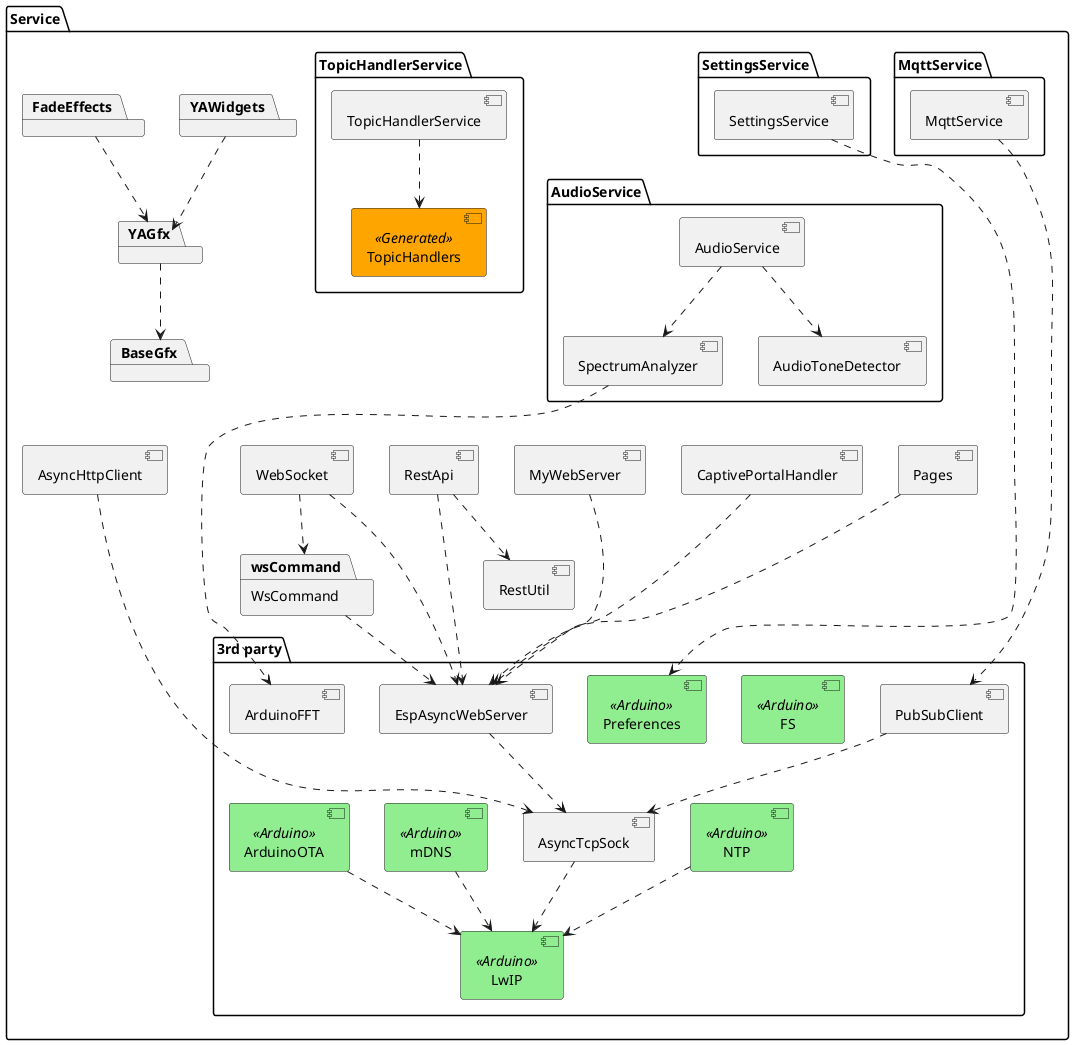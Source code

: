 @startuml service_layer

skinparam component {
    BackgroundColor<<Arduino>> Lightgreen
    BackgroundColor<<Future>> White
    BackgroundColor<<Generated>> Orange
}

package "Service" as servicePckg {
    component "RestApi" as restApi
    component "RestUtil" as restUtil
    component "WebSocket" as webSocket

    package "MqttService" {
        component "MqttService" as mqttService
    }

    package "SettingsService" {
        component "SettingsService" as settingsService
    }

    component "MyWebServer" as myWebServer
    component "Pages" as pages
    component "AsyncHttpClient" as asnyHttpClient
    component "CaptivePortalHandler" as captivePortalHandler

    package "AudioService" as audioServicePckg {
        component "SpectrumAnalyzer" as spectrumAnalyzer
        component "AudioToneDetector" as audioToneDetector
        component "AudioService" as audioService

        audioService ..> spectrumAnalyzer
        audioService ..> audioToneDetector
    }

    package "TopicHandlerService" as topicHandlerServicePckg {
        component "TopicHandlerService" as topicHandlerService
        component "TopicHandlers" as topicHandler <<Generated>>

        topicHandlerService ..> topicHandler
    }

    package FadeEffects    
    package YAWidgets
    package YAGfx
    package BaseGfx

    FadeEffects ..> YAGfx
    YAWidgets ..> YAGfx
    YAGfx ..> BaseGfx

    package "3rd party" as service3rdPartyPckg {
        component "PubSubClient" as pubSubClient
        component "FS" as fs <<Arduino>>
        component "Preferences" as preferences <<Arduino>>
        component "NTP" as ntp <<Arduino>>

        component "EspAsyncWebServer" as webServer
        component "AsyncTcpSock" as tcp
        component "mDNS" as dns <<Arduino>>
        component "ArduinoOTA" <<Arduino>> as ota
        component "LwIP" <<Arduino>> as lwip
        component "ArduinoFFT" as fft

        webServer ..> tcp
        pubSubClient ..> tcp
        tcp ..> lwip
        dns ..> lwip
        ota ..> lwip
        ntp ..> lwip
    }

    package "WsCommand" as wsCommand {
    }

    myWebServer ...> webServer
    pages ...> webServer
    asnyHttpClient ....> tcp
    captivePortalHandler ...> webServer

    spectrumAnalyzer ....> fft

    restApi ...> webServer
    mqttService ......> pubSubClient
    webSocket ...> webServer
    settingsService ......> preferences

    restApi ..> restUtil

    webSocket ..> wsCommand

    wsCommand ..> webServer
}

@enduml
